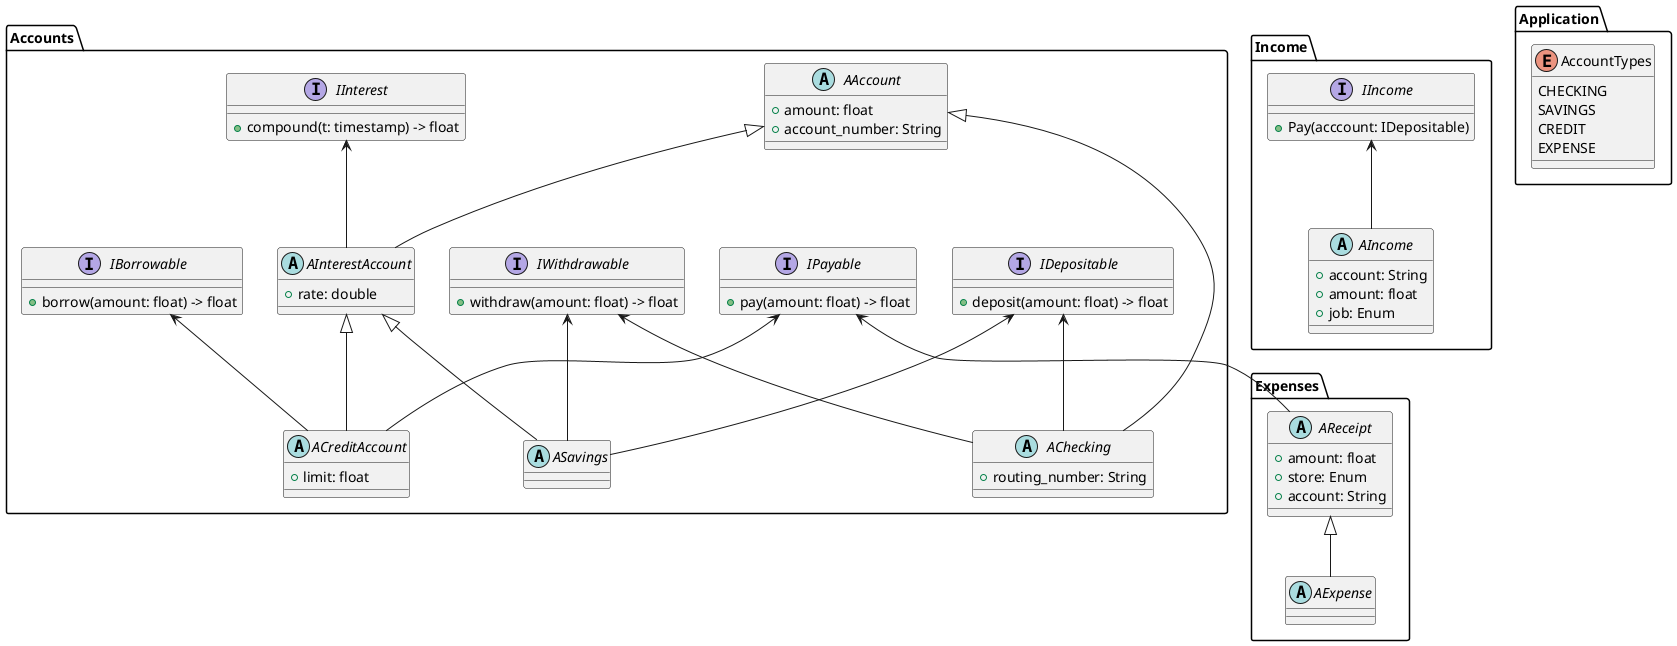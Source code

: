 @startuml
package Accounts {
    interface IDepositable {
    + deposit(amount: float) -> float
    }

    interface IWithdrawable {
    + withdraw(amount: float) -> float
    }

    interface IPayable {
    + pay(amount: float) -> float
    }

    interface IBorrowable {
    + borrow(amount: float) -> float
    }

    abstract class AAccount {
    + amount: float
    + account_number: String
    }

    interface IInterest {
    + compound(t: timestamp) -> float
    }

    abstract class AInterestAccount {
    + rate: double
    }

    IInterest <-- AInterestAccount
    AAccount <|-- AInterestAccount

    abstract class ACreditAccount {
    + limit: float
    }

    IBorrowable <-- ACreditAccount
    IPayable <-- ACreditAccount
    AInterestAccount <|-- ACreditAccount

    abstract class ASavings {
    }

    IDepositable <-- ASavings
    IWithdrawable <-- ASavings
    AInterestAccount <|-- ASavings

    abstract class AChecking {
    + routing_number: String
    }

    IDepositable <-- AChecking
    IWithdrawable <-- AChecking
    AAccount <|-- AChecking
}

package Expenses {
    abstract class AReceipt {
    + amount: float
    + store: Enum
    + account: String
    }
    IPayable <-- AReceipt

    abstract class AExpense {
    }

    AReceipt <|-- AExpense
}

package Income {
    interface IIncome {
    + Pay(acccount: IDepositable)
    }

    abstract class AIncome {
    + account: String
    + amount: float
    + job: Enum
    }

    IIncome <-- AIncome
}

package Application {
    enum AccountTypes {
        CHECKING
        SAVINGS
        CREDIT
        EXPENSE
    }
}
@enduml